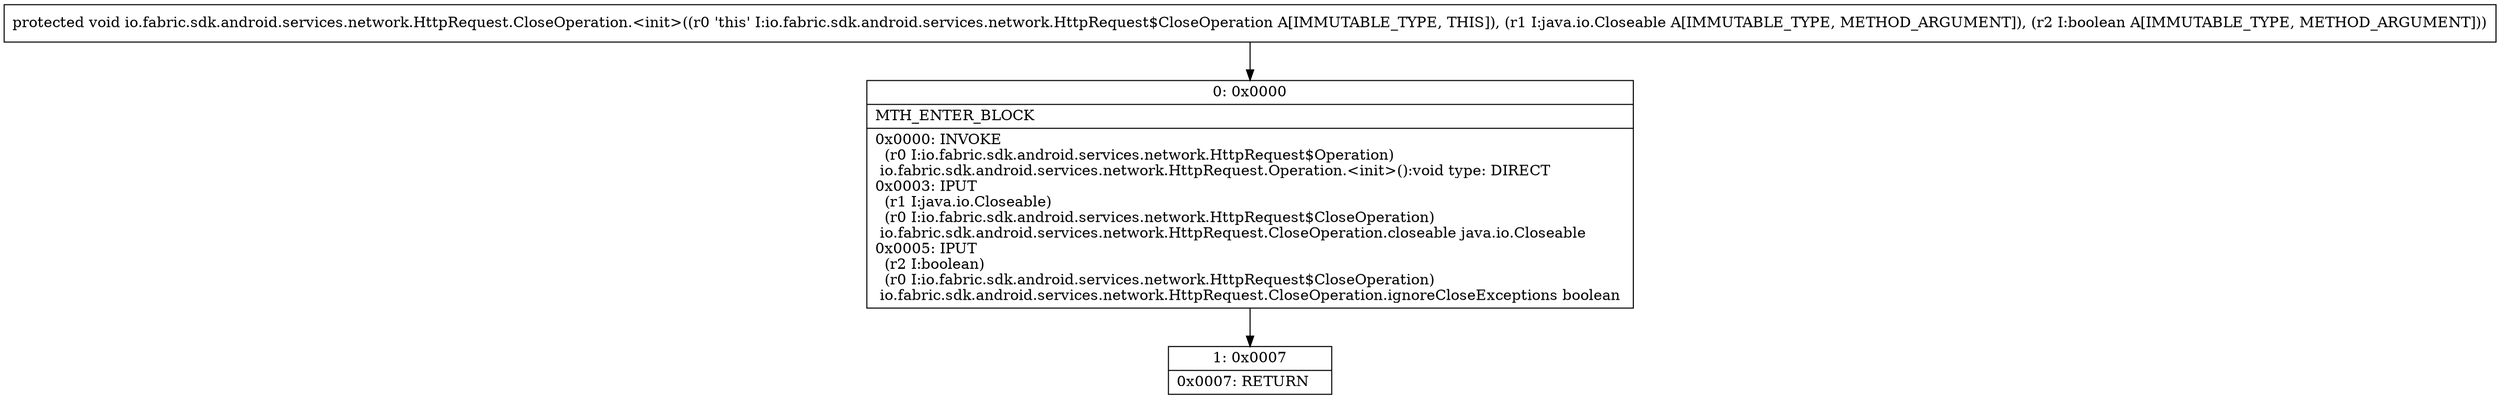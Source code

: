 digraph "CFG forio.fabric.sdk.android.services.network.HttpRequest.CloseOperation.\<init\>(Ljava\/io\/Closeable;Z)V" {
Node_0 [shape=record,label="{0\:\ 0x0000|MTH_ENTER_BLOCK\l|0x0000: INVOKE  \l  (r0 I:io.fabric.sdk.android.services.network.HttpRequest$Operation)\l io.fabric.sdk.android.services.network.HttpRequest.Operation.\<init\>():void type: DIRECT \l0x0003: IPUT  \l  (r1 I:java.io.Closeable)\l  (r0 I:io.fabric.sdk.android.services.network.HttpRequest$CloseOperation)\l io.fabric.sdk.android.services.network.HttpRequest.CloseOperation.closeable java.io.Closeable \l0x0005: IPUT  \l  (r2 I:boolean)\l  (r0 I:io.fabric.sdk.android.services.network.HttpRequest$CloseOperation)\l io.fabric.sdk.android.services.network.HttpRequest.CloseOperation.ignoreCloseExceptions boolean \l}"];
Node_1 [shape=record,label="{1\:\ 0x0007|0x0007: RETURN   \l}"];
MethodNode[shape=record,label="{protected void io.fabric.sdk.android.services.network.HttpRequest.CloseOperation.\<init\>((r0 'this' I:io.fabric.sdk.android.services.network.HttpRequest$CloseOperation A[IMMUTABLE_TYPE, THIS]), (r1 I:java.io.Closeable A[IMMUTABLE_TYPE, METHOD_ARGUMENT]), (r2 I:boolean A[IMMUTABLE_TYPE, METHOD_ARGUMENT])) }"];
MethodNode -> Node_0;
Node_0 -> Node_1;
}

